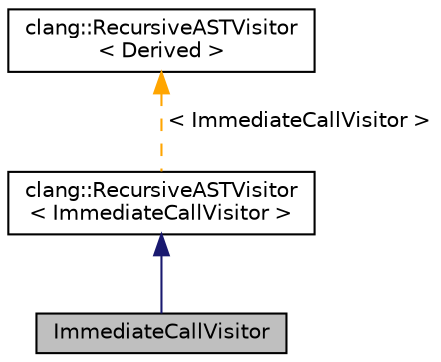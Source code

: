 digraph "ImmediateCallVisitor"
{
 // LATEX_PDF_SIZE
  bgcolor="transparent";
  edge [fontname="Helvetica",fontsize="10",labelfontname="Helvetica",labelfontsize="10"];
  node [fontname="Helvetica",fontsize="10",shape=record];
  Node1 [label="ImmediateCallVisitor",height=0.2,width=0.4,color="black", fillcolor="grey75", style="filled", fontcolor="black",tooltip=" "];
  Node2 -> Node1 [dir="back",color="midnightblue",fontsize="10",style="solid",fontname="Helvetica"];
  Node2 [label="clang::RecursiveASTVisitor\l\< ImmediateCallVisitor \>",height=0.2,width=0.4,color="black",URL="$classclang_1_1RecursiveASTVisitor.html",tooltip=" "];
  Node3 -> Node2 [dir="back",color="orange",fontsize="10",style="dashed",label=" \< ImmediateCallVisitor \>" ,fontname="Helvetica"];
  Node3 [label="clang::RecursiveASTVisitor\l\< Derived \>",height=0.2,width=0.4,color="black",URL="$classclang_1_1RecursiveASTVisitor.html",tooltip="A class that does preorder or postorder depth-first traversal on the entire Clang AST and visits each..."];
}
